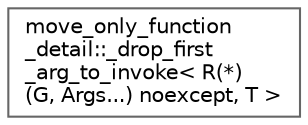 digraph "类继承关系图"
{
 // LATEX_PDF_SIZE
  bgcolor="transparent";
  edge [fontname=Helvetica,fontsize=10,labelfontname=Helvetica,labelfontsize=10];
  node [fontname=Helvetica,fontsize=10,shape=box,height=0.2,width=0.4];
  rankdir="LR";
  Node0 [id="Node000000",label="move_only_function\l_detail::_drop_first\l_arg_to_invoke\< R(*)\l(G, Args...) noexcept, T \>",height=0.2,width=0.4,color="grey40", fillcolor="white", style="filled",URL="$structmove__only__function__detail_1_1__drop__first__arg__to__invoke_3_01_r_07_5_08_07_g_00_01_a1870ae003f64047394858a7ff60442cc.html",tooltip=" "];
}
